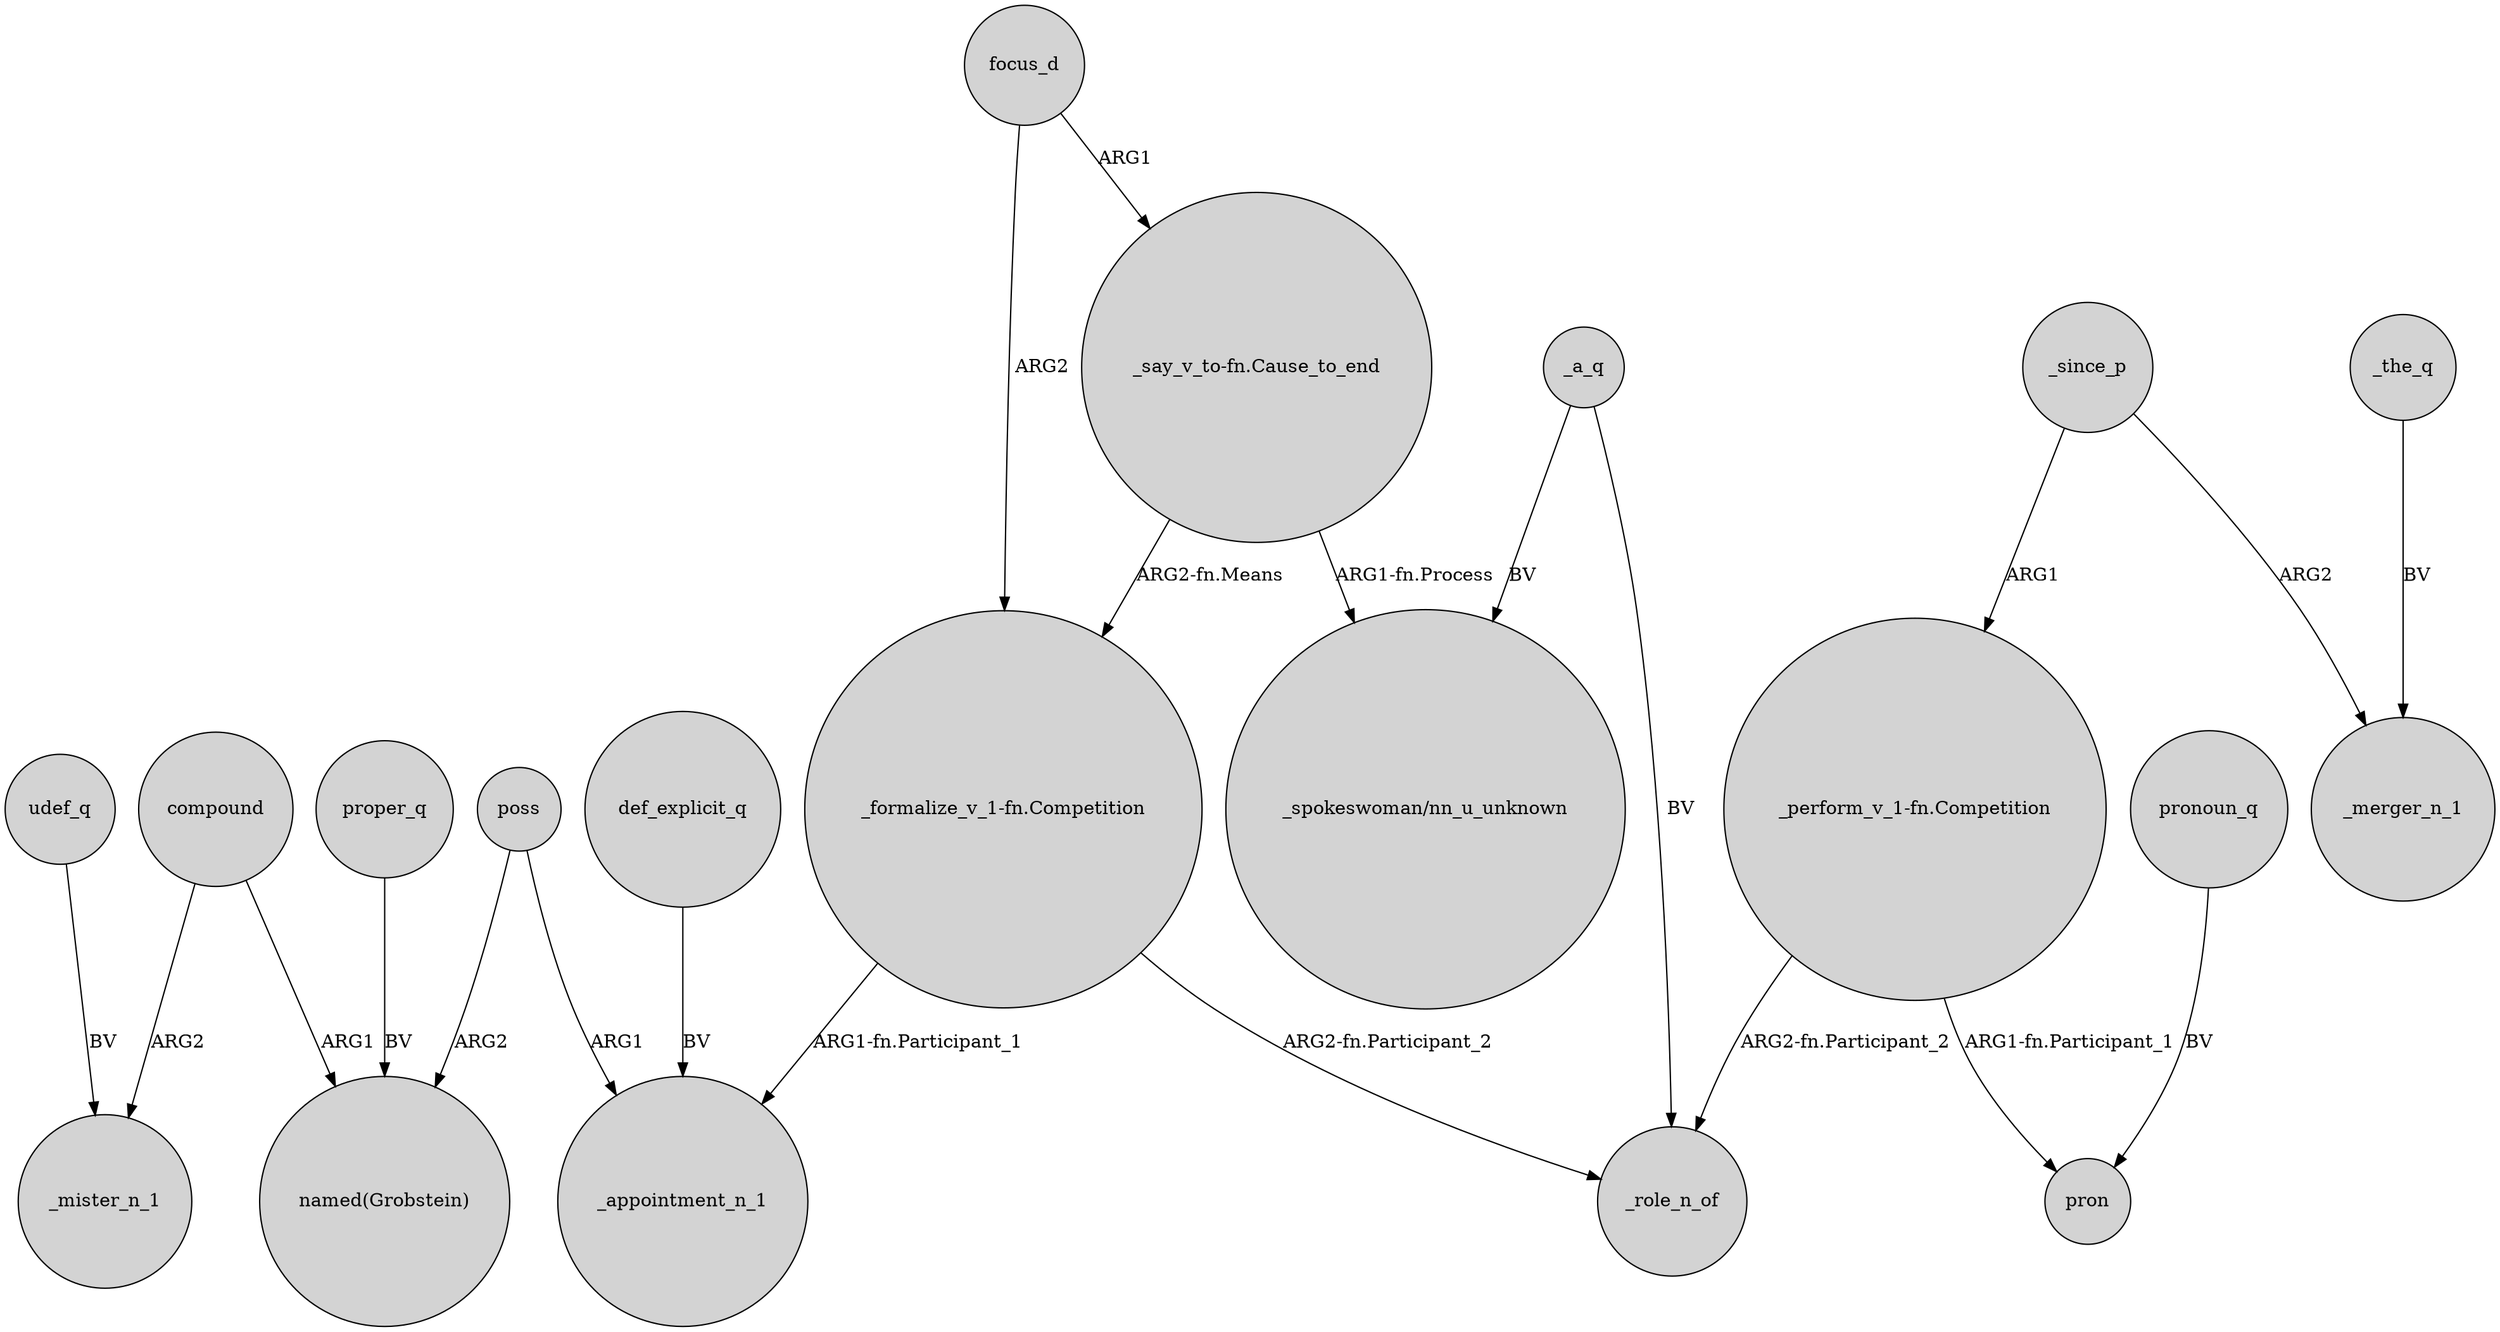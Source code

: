 digraph {
	node [shape=circle style=filled]
	compound -> _mister_n_1 [label=ARG2]
	_a_q -> "_spokeswoman/nn_u_unknown" [label=BV]
	_the_q -> _merger_n_1 [label=BV]
	"_formalize_v_1-fn.Competition" -> _appointment_n_1 [label="ARG1-fn.Participant_1"]
	focus_d -> "_say_v_to-fn.Cause_to_end" [label=ARG1]
	poss -> "named(Grobstein)" [label=ARG2]
	_since_p -> _merger_n_1 [label=ARG2]
	"_say_v_to-fn.Cause_to_end" -> "_spokeswoman/nn_u_unknown" [label="ARG1-fn.Process"]
	proper_q -> "named(Grobstein)" [label=BV]
	def_explicit_q -> _appointment_n_1 [label=BV]
	udef_q -> _mister_n_1 [label=BV]
	"_perform_v_1-fn.Competition" -> _role_n_of [label="ARG2-fn.Participant_2"]
	pronoun_q -> pron [label=BV]
	_a_q -> _role_n_of [label=BV]
	compound -> "named(Grobstein)" [label=ARG1]
	_since_p -> "_perform_v_1-fn.Competition" [label=ARG1]
	focus_d -> "_formalize_v_1-fn.Competition" [label=ARG2]
	poss -> _appointment_n_1 [label=ARG1]
	"_formalize_v_1-fn.Competition" -> _role_n_of [label="ARG2-fn.Participant_2"]
	"_say_v_to-fn.Cause_to_end" -> "_formalize_v_1-fn.Competition" [label="ARG2-fn.Means"]
	"_perform_v_1-fn.Competition" -> pron [label="ARG1-fn.Participant_1"]
}
